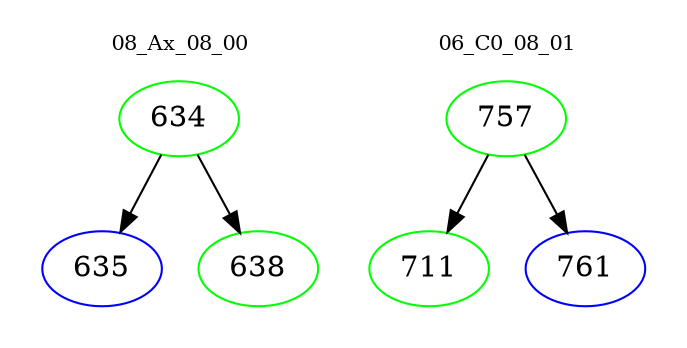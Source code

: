 digraph{
subgraph cluster_0 {
color = white
label = "08_Ax_08_00";
fontsize=10;
T0_634 [label="634", color="green"]
T0_634 -> T0_635 [color="black"]
T0_635 [label="635", color="blue"]
T0_634 -> T0_638 [color="black"]
T0_638 [label="638", color="green"]
}
subgraph cluster_1 {
color = white
label = "06_C0_08_01";
fontsize=10;
T1_757 [label="757", color="green"]
T1_757 -> T1_711 [color="black"]
T1_711 [label="711", color="green"]
T1_757 -> T1_761 [color="black"]
T1_761 [label="761", color="blue"]
}
}
